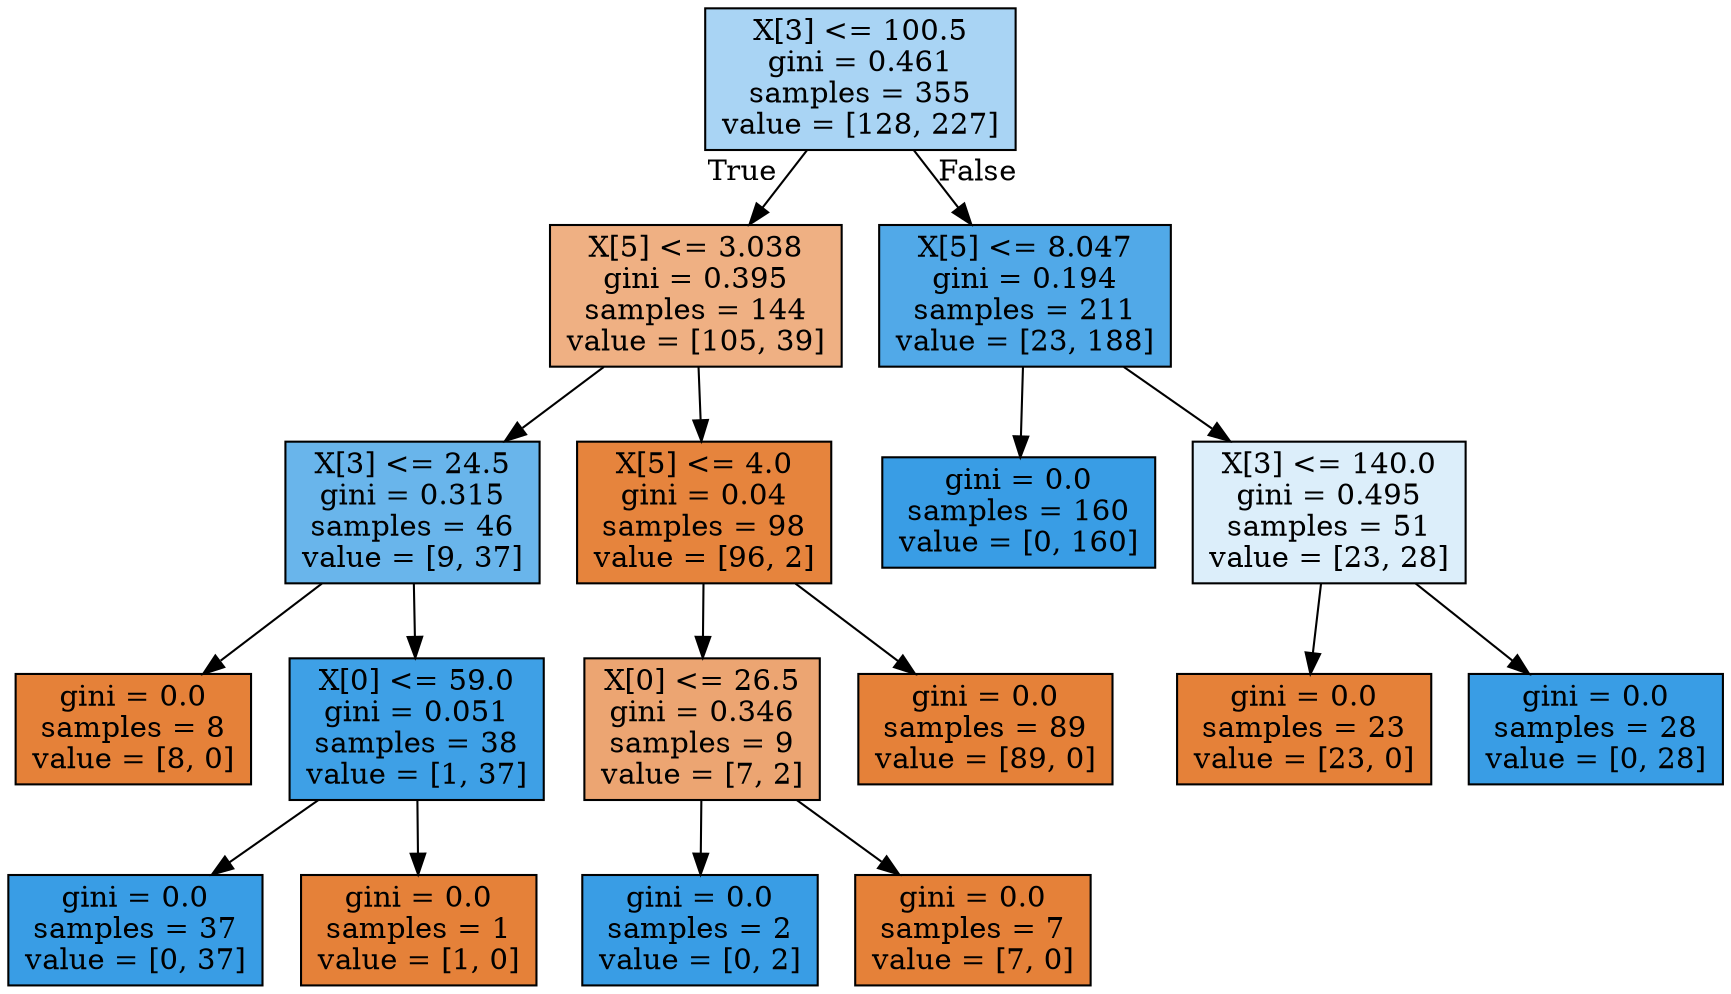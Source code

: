 digraph Tree {
node [shape=box, style="filled", color="black"] ;
0 [label="X[3] <= 100.5\ngini = 0.461\nsamples = 355\nvalue = [128, 227]", fillcolor="#a9d4f4"] ;
1 [label="X[5] <= 3.038\ngini = 0.395\nsamples = 144\nvalue = [105, 39]", fillcolor="#efb083"] ;
0 -> 1 [labeldistance=2.5, labelangle=45, headlabel="True"] ;
2 [label="X[3] <= 24.5\ngini = 0.315\nsamples = 46\nvalue = [9, 37]", fillcolor="#69b5eb"] ;
1 -> 2 ;
3 [label="gini = 0.0\nsamples = 8\nvalue = [8, 0]", fillcolor="#e58139"] ;
2 -> 3 ;
4 [label="X[0] <= 59.0\ngini = 0.051\nsamples = 38\nvalue = [1, 37]", fillcolor="#3ea0e6"] ;
2 -> 4 ;
5 [label="gini = 0.0\nsamples = 37\nvalue = [0, 37]", fillcolor="#399de5"] ;
4 -> 5 ;
6 [label="gini = 0.0\nsamples = 1\nvalue = [1, 0]", fillcolor="#e58139"] ;
4 -> 6 ;
7 [label="X[5] <= 4.0\ngini = 0.04\nsamples = 98\nvalue = [96, 2]", fillcolor="#e6843d"] ;
1 -> 7 ;
8 [label="X[0] <= 26.5\ngini = 0.346\nsamples = 9\nvalue = [7, 2]", fillcolor="#eca572"] ;
7 -> 8 ;
9 [label="gini = 0.0\nsamples = 2\nvalue = [0, 2]", fillcolor="#399de5"] ;
8 -> 9 ;
10 [label="gini = 0.0\nsamples = 7\nvalue = [7, 0]", fillcolor="#e58139"] ;
8 -> 10 ;
11 [label="gini = 0.0\nsamples = 89\nvalue = [89, 0]", fillcolor="#e58139"] ;
7 -> 11 ;
12 [label="X[5] <= 8.047\ngini = 0.194\nsamples = 211\nvalue = [23, 188]", fillcolor="#51a9e8"] ;
0 -> 12 [labeldistance=2.5, labelangle=-45, headlabel="False"] ;
13 [label="gini = 0.0\nsamples = 160\nvalue = [0, 160]", fillcolor="#399de5"] ;
12 -> 13 ;
14 [label="X[3] <= 140.0\ngini = 0.495\nsamples = 51\nvalue = [23, 28]", fillcolor="#dceefa"] ;
12 -> 14 ;
15 [label="gini = 0.0\nsamples = 23\nvalue = [23, 0]", fillcolor="#e58139"] ;
14 -> 15 ;
16 [label="gini = 0.0\nsamples = 28\nvalue = [0, 28]", fillcolor="#399de5"] ;
14 -> 16 ;
}